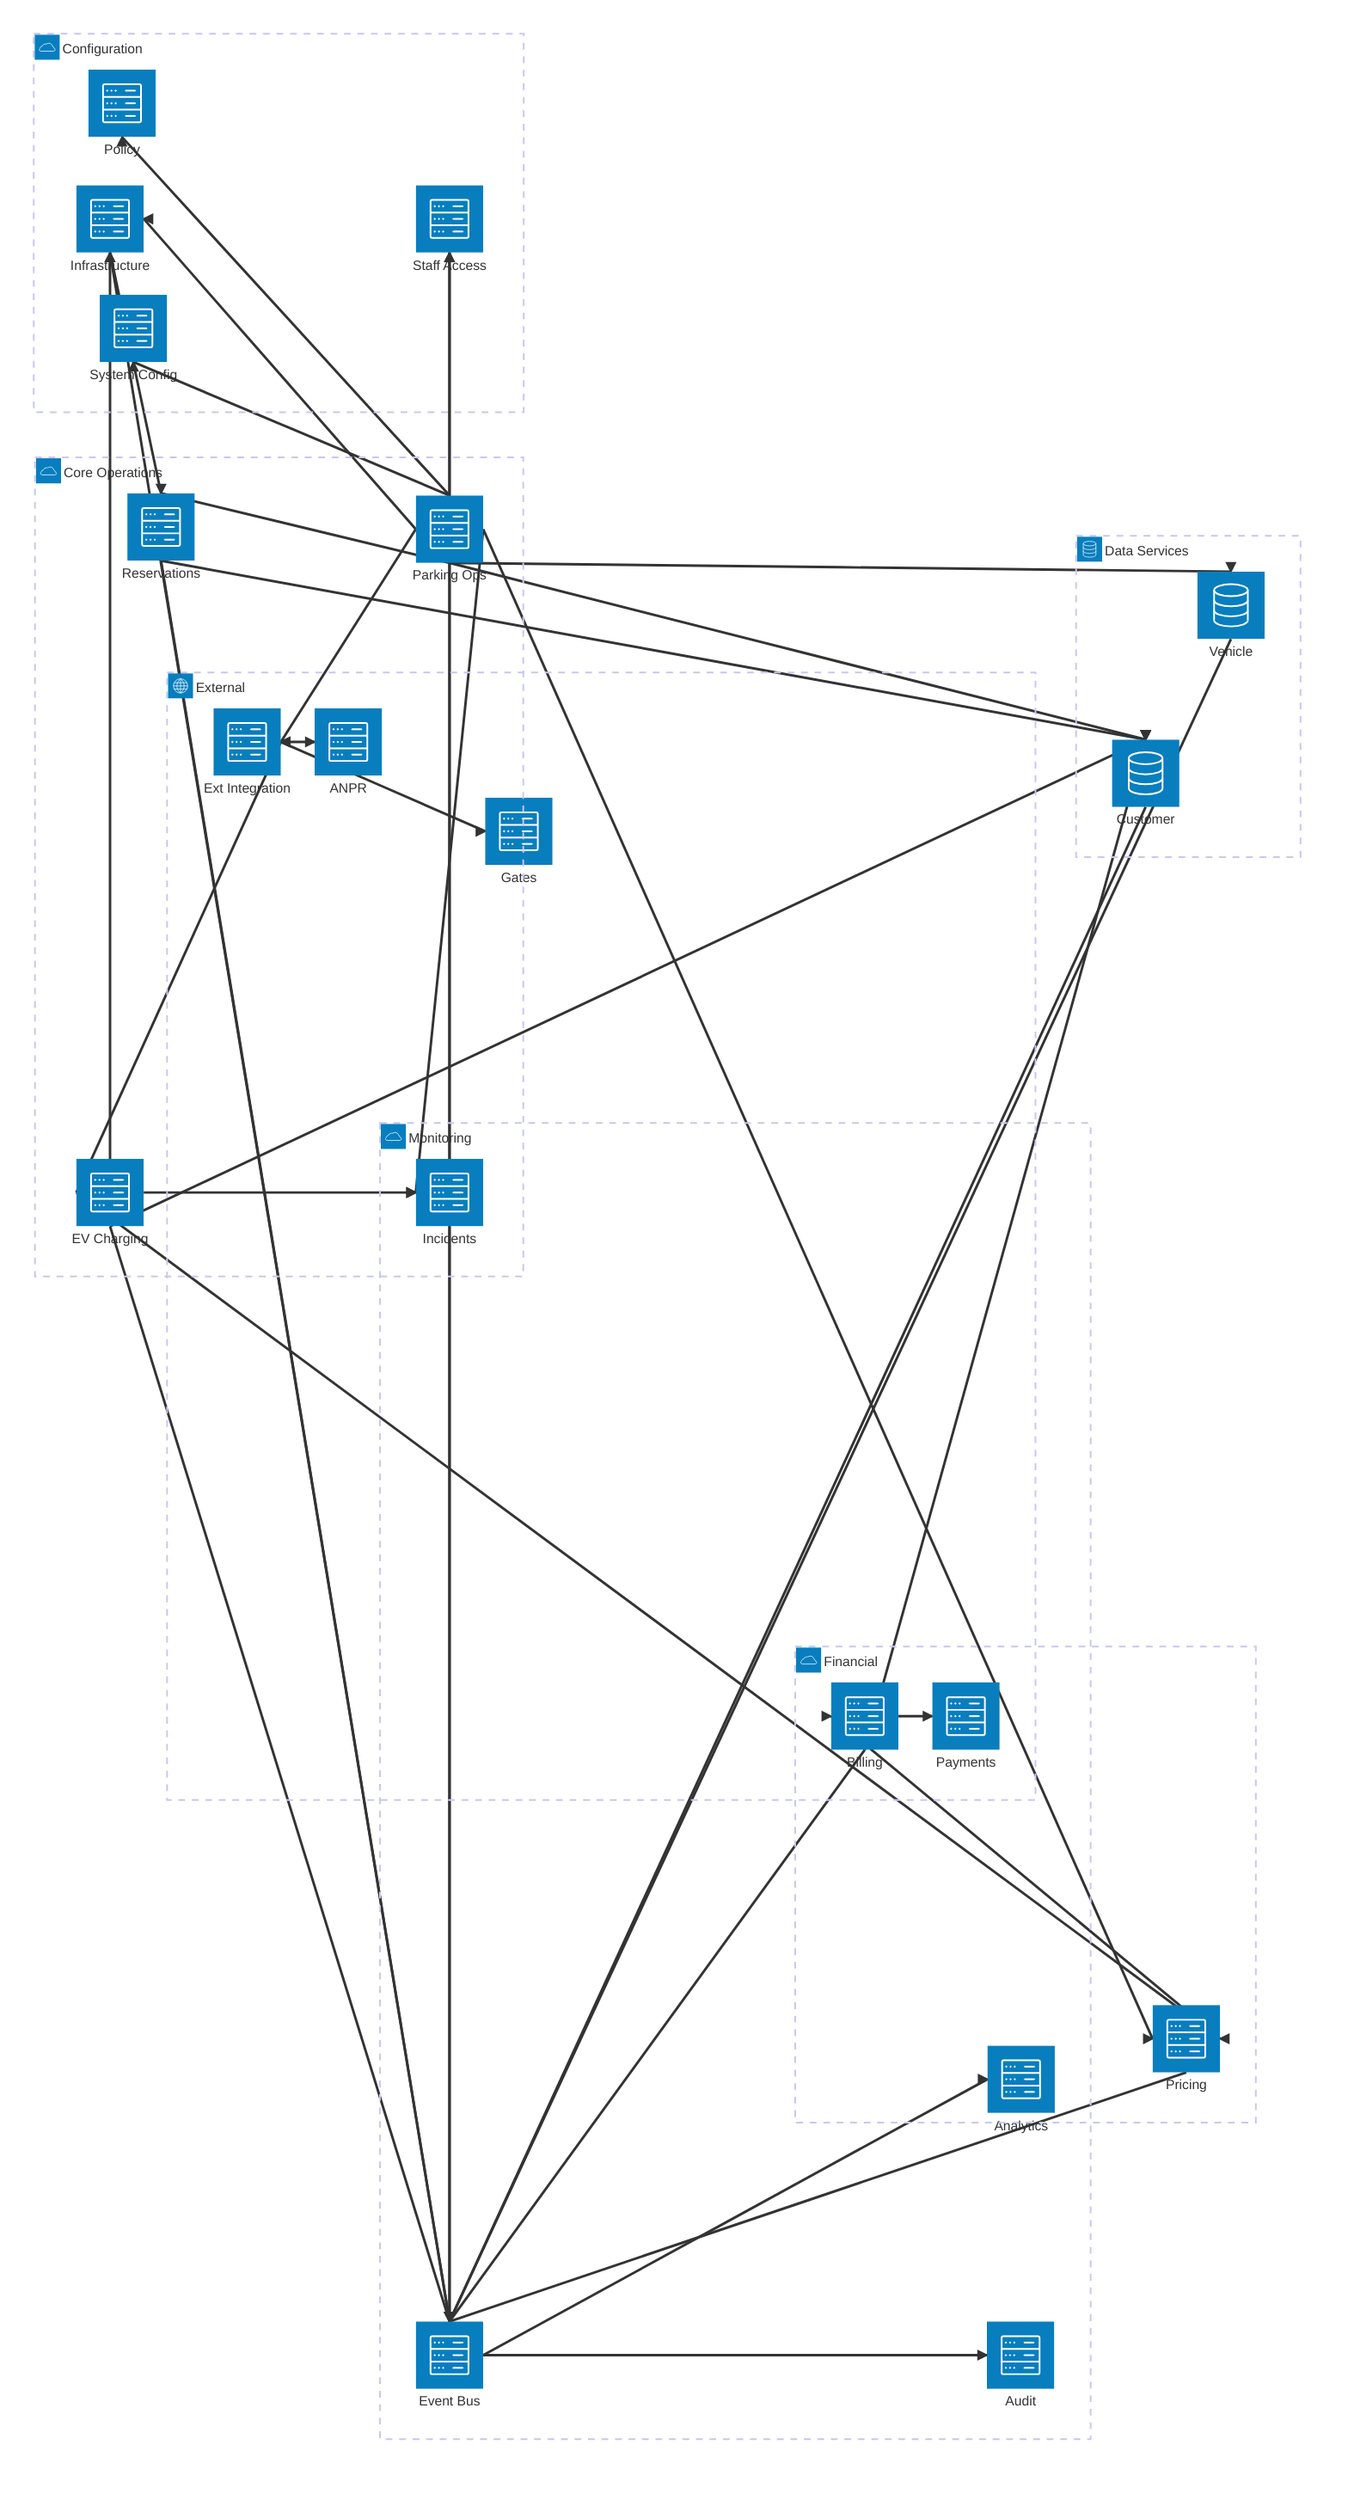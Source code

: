 architecture-beta
    
    %% Central Event Bus
    service event_bus(server)[Event Bus]
    
    %% Core Operations - Top Level
    group core_ops(cloud)[Core Operations]
    service parking_ops(server)[Parking Ops] in core_ops
    service ev_charging(server)[EV Charging] in core_ops
    service reservations(server)[Reservations] in core_ops
    
    %% Financial Services - Right of Core
    group financial(cloud)[Financial]
    service pricing(server)[Pricing] in financial
    service billing(server)[Billing] in financial
    
    %% Data Services - Left of Core  
    group data_services(database)[Data Services]
    service customer(database)[Customer] in data_services
    service vehicle(database)[Vehicle] in data_services
    
    %% Configuration Services - Below Core
    group config_services(cloud)[Configuration]
    service infra_mgmt(server)[Infrastructure] in config_services
    service policy_mgmt(server)[Policy] in config_services
    service sys_config(server)[System Config] in config_services
    service staff_access(server)[Staff Access] in config_services
    
    %% External Systems - Far Right
    group external(internet)[External]
    service ext_integrations(server)[Ext Integration] in external
    service gate_systems(server)[Gates] in external
    service payment_gateways(server)[Payments] in external
    service anpr_cameras(server)[ANPR] in external
    
    %% Monitoring - Bottom
    group monitoring(cloud)[Monitoring]
    service incident_enforcement(server)[Incidents] in monitoring
    service analytics_reporting(server)[Analytics] in monitoring
    service audit_trace(server)[Audit] in monitoring
    
    %% Core operational flow connections
    parking_ops:R --> L:pricing
    pricing:R --> L:billing
    parking_ops:B --> T:reservations
    ev_charging:L --> R:pricing
    
    %% Customer and vehicle data connections
    parking_ops:B --> T:customer
    parking_ops:B --> T:vehicle
    ev_charging:B --> T:customer
    reservations:B --> T:customer
    billing:B --> T:customer
    
    %% Infrastructure and policy connections
    parking_ops:L --> R:infra_mgmt
    parking_ops:T --> B:policy_mgmt
    ev_charging:T --> B:infra_mgmt
    reservations:T --> B:infra_mgmt
    parking_ops:T --> B:sys_config
    
    %% External system connections
    parking_ops:L --> R:ext_integrations
    ev_charging:L --> R:ext_integrations
    ext_integrations:R --> L:gate_systems
    ext_integrations:R --> L:anpr_cameras
    billing:R --> L:payment_gateways
    
    %% Staff access connections
    parking_ops:T --> B:staff_access
    incident_enforcement:T --> B:staff_access
    
    %% Event bus connections representing event-driven communication
    parking_ops:B --> T:event_bus
    ev_charging:B --> T:event_bus
    reservations:B --> T:event_bus
    customer:B --> T:event_bus
    vehicle:B --> T:event_bus
    pricing:B --> T:event_bus
    billing:B --> T:event_bus
    infra_mgmt:B --> T:event_bus
    incident_enforcement:B --> T:event_bus
    
    %% Analytics and audit consuming from event bus
    event_bus:R --> L:analytics_reporting
    event_bus:R --> L:audit_trace
    
    %% Incident management connections
    parking_ops:R --> L:incident_enforcement
    ev_charging:R --> L:incident_enforcement